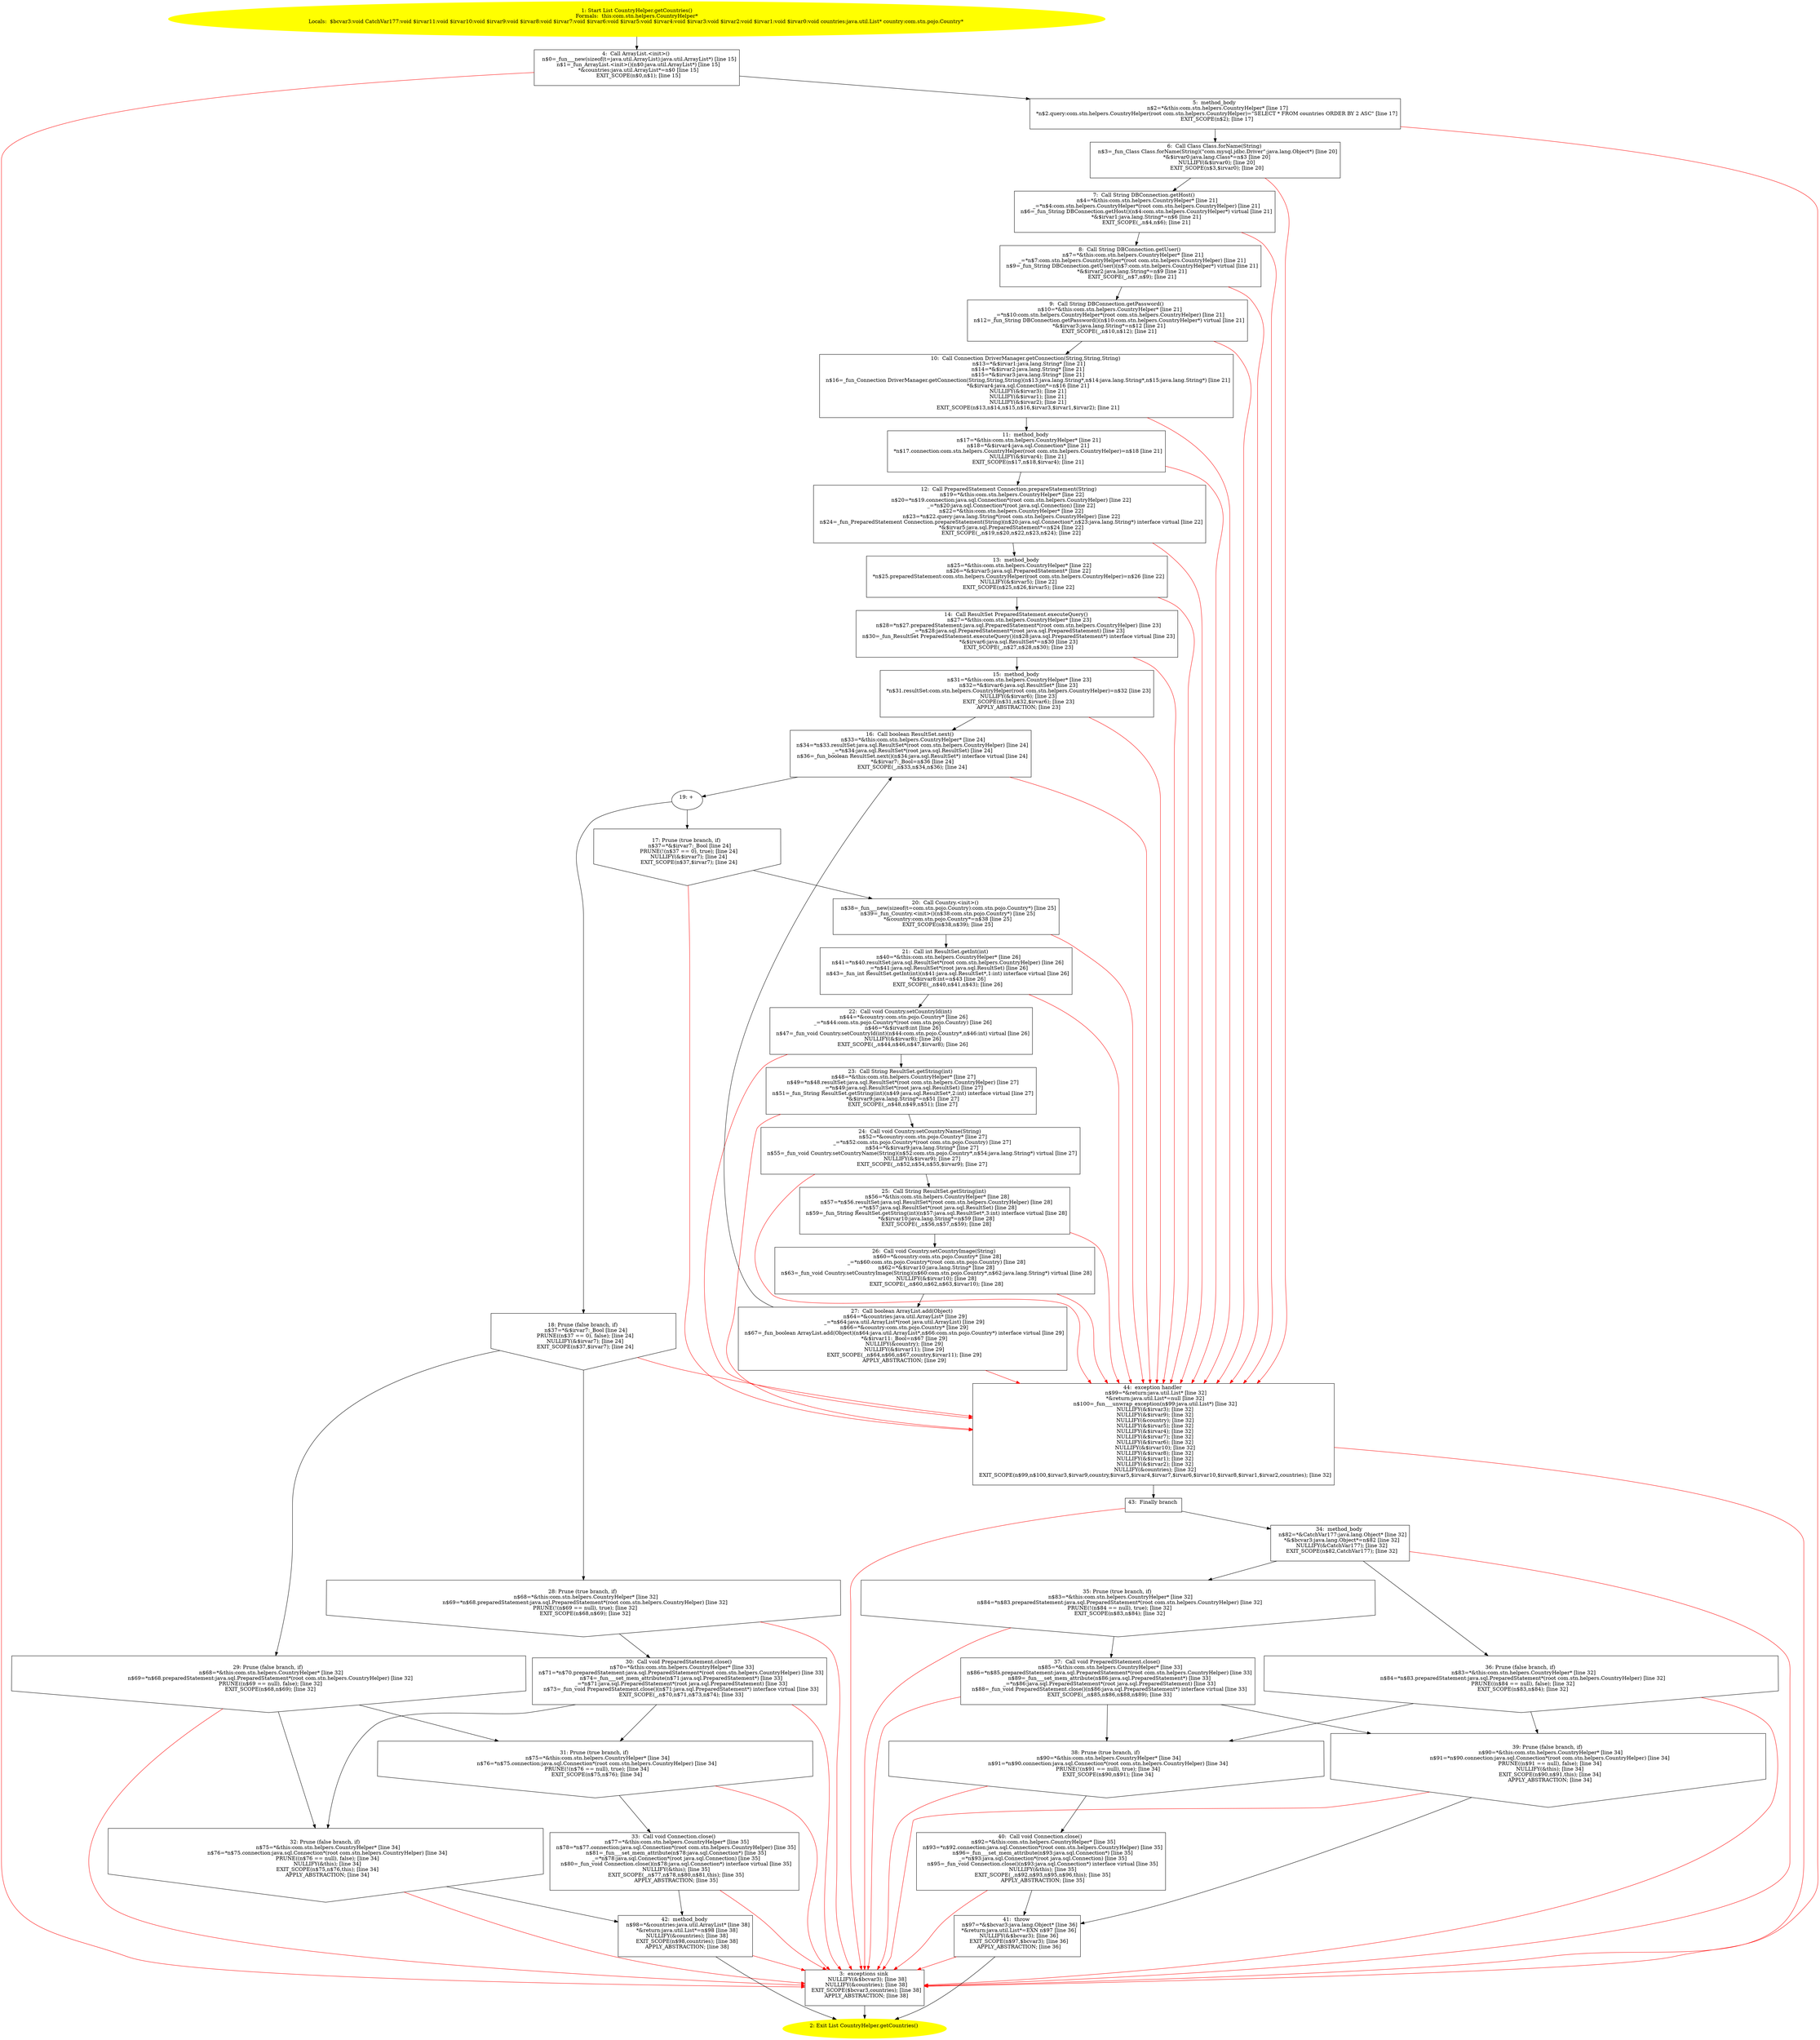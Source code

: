 /* @generated */
digraph cfg {
"com.stn.helpers.CountryHelper.getCountries():java.util.List.3bbdcd2cee8edf0e9ba679e89ae95af4_1" [label="1: Start List CountryHelper.getCountries()\nFormals:  this:com.stn.helpers.CountryHelper*\nLocals:  $bcvar3:void CatchVar177:void $irvar11:void $irvar10:void $irvar9:void $irvar8:void $irvar7:void $irvar6:void $irvar5:void $irvar4:void $irvar3:void $irvar2:void $irvar1:void $irvar0:void countries:java.util.List* country:com.stn.pojo.Country* \n  " color=yellow style=filled]
	

	 "com.stn.helpers.CountryHelper.getCountries():java.util.List.3bbdcd2cee8edf0e9ba679e89ae95af4_1" -> "com.stn.helpers.CountryHelper.getCountries():java.util.List.3bbdcd2cee8edf0e9ba679e89ae95af4_4" ;
"com.stn.helpers.CountryHelper.getCountries():java.util.List.3bbdcd2cee8edf0e9ba679e89ae95af4_2" [label="2: Exit List CountryHelper.getCountries() \n  " color=yellow style=filled]
	

"com.stn.helpers.CountryHelper.getCountries():java.util.List.3bbdcd2cee8edf0e9ba679e89ae95af4_3" [label="3:  exceptions sink \n   NULLIFY(&$bcvar3); [line 38]\n  NULLIFY(&countries); [line 38]\n  EXIT_SCOPE($bcvar3,countries); [line 38]\n  APPLY_ABSTRACTION; [line 38]\n " shape="box"]
	

	 "com.stn.helpers.CountryHelper.getCountries():java.util.List.3bbdcd2cee8edf0e9ba679e89ae95af4_3" -> "com.stn.helpers.CountryHelper.getCountries():java.util.List.3bbdcd2cee8edf0e9ba679e89ae95af4_2" ;
"com.stn.helpers.CountryHelper.getCountries():java.util.List.3bbdcd2cee8edf0e9ba679e89ae95af4_4" [label="4:  Call ArrayList.<init>() \n   n$0=_fun___new(sizeof(t=java.util.ArrayList):java.util.ArrayList*) [line 15]\n  n$1=_fun_ArrayList.<init>()(n$0:java.util.ArrayList*) [line 15]\n  *&countries:java.util.ArrayList*=n$0 [line 15]\n  EXIT_SCOPE(n$0,n$1); [line 15]\n " shape="box"]
	

	 "com.stn.helpers.CountryHelper.getCountries():java.util.List.3bbdcd2cee8edf0e9ba679e89ae95af4_4" -> "com.stn.helpers.CountryHelper.getCountries():java.util.List.3bbdcd2cee8edf0e9ba679e89ae95af4_5" ;
	 "com.stn.helpers.CountryHelper.getCountries():java.util.List.3bbdcd2cee8edf0e9ba679e89ae95af4_4" -> "com.stn.helpers.CountryHelper.getCountries():java.util.List.3bbdcd2cee8edf0e9ba679e89ae95af4_3" [color="red" ];
"com.stn.helpers.CountryHelper.getCountries():java.util.List.3bbdcd2cee8edf0e9ba679e89ae95af4_5" [label="5:  method_body \n   n$2=*&this:com.stn.helpers.CountryHelper* [line 17]\n  *n$2.query:com.stn.helpers.CountryHelper(root com.stn.helpers.CountryHelper)=\"SELECT * FROM countries ORDER BY 2 ASC\" [line 17]\n  EXIT_SCOPE(n$2); [line 17]\n " shape="box"]
	

	 "com.stn.helpers.CountryHelper.getCountries():java.util.List.3bbdcd2cee8edf0e9ba679e89ae95af4_5" -> "com.stn.helpers.CountryHelper.getCountries():java.util.List.3bbdcd2cee8edf0e9ba679e89ae95af4_6" ;
	 "com.stn.helpers.CountryHelper.getCountries():java.util.List.3bbdcd2cee8edf0e9ba679e89ae95af4_5" -> "com.stn.helpers.CountryHelper.getCountries():java.util.List.3bbdcd2cee8edf0e9ba679e89ae95af4_3" [color="red" ];
"com.stn.helpers.CountryHelper.getCountries():java.util.List.3bbdcd2cee8edf0e9ba679e89ae95af4_6" [label="6:  Call Class Class.forName(String) \n   n$3=_fun_Class Class.forName(String)(\"com.mysql.jdbc.Driver\":java.lang.Object*) [line 20]\n  *&$irvar0:java.lang.Class*=n$3 [line 20]\n  NULLIFY(&$irvar0); [line 20]\n  EXIT_SCOPE(n$3,$irvar0); [line 20]\n " shape="box"]
	

	 "com.stn.helpers.CountryHelper.getCountries():java.util.List.3bbdcd2cee8edf0e9ba679e89ae95af4_6" -> "com.stn.helpers.CountryHelper.getCountries():java.util.List.3bbdcd2cee8edf0e9ba679e89ae95af4_7" ;
	 "com.stn.helpers.CountryHelper.getCountries():java.util.List.3bbdcd2cee8edf0e9ba679e89ae95af4_6" -> "com.stn.helpers.CountryHelper.getCountries():java.util.List.3bbdcd2cee8edf0e9ba679e89ae95af4_44" [color="red" ];
"com.stn.helpers.CountryHelper.getCountries():java.util.List.3bbdcd2cee8edf0e9ba679e89ae95af4_7" [label="7:  Call String DBConnection.getHost() \n   n$4=*&this:com.stn.helpers.CountryHelper* [line 21]\n  _=*n$4:com.stn.helpers.CountryHelper*(root com.stn.helpers.CountryHelper) [line 21]\n  n$6=_fun_String DBConnection.getHost()(n$4:com.stn.helpers.CountryHelper*) virtual [line 21]\n  *&$irvar1:java.lang.String*=n$6 [line 21]\n  EXIT_SCOPE(_,n$4,n$6); [line 21]\n " shape="box"]
	

	 "com.stn.helpers.CountryHelper.getCountries():java.util.List.3bbdcd2cee8edf0e9ba679e89ae95af4_7" -> "com.stn.helpers.CountryHelper.getCountries():java.util.List.3bbdcd2cee8edf0e9ba679e89ae95af4_8" ;
	 "com.stn.helpers.CountryHelper.getCountries():java.util.List.3bbdcd2cee8edf0e9ba679e89ae95af4_7" -> "com.stn.helpers.CountryHelper.getCountries():java.util.List.3bbdcd2cee8edf0e9ba679e89ae95af4_44" [color="red" ];
"com.stn.helpers.CountryHelper.getCountries():java.util.List.3bbdcd2cee8edf0e9ba679e89ae95af4_8" [label="8:  Call String DBConnection.getUser() \n   n$7=*&this:com.stn.helpers.CountryHelper* [line 21]\n  _=*n$7:com.stn.helpers.CountryHelper*(root com.stn.helpers.CountryHelper) [line 21]\n  n$9=_fun_String DBConnection.getUser()(n$7:com.stn.helpers.CountryHelper*) virtual [line 21]\n  *&$irvar2:java.lang.String*=n$9 [line 21]\n  EXIT_SCOPE(_,n$7,n$9); [line 21]\n " shape="box"]
	

	 "com.stn.helpers.CountryHelper.getCountries():java.util.List.3bbdcd2cee8edf0e9ba679e89ae95af4_8" -> "com.stn.helpers.CountryHelper.getCountries():java.util.List.3bbdcd2cee8edf0e9ba679e89ae95af4_9" ;
	 "com.stn.helpers.CountryHelper.getCountries():java.util.List.3bbdcd2cee8edf0e9ba679e89ae95af4_8" -> "com.stn.helpers.CountryHelper.getCountries():java.util.List.3bbdcd2cee8edf0e9ba679e89ae95af4_44" [color="red" ];
"com.stn.helpers.CountryHelper.getCountries():java.util.List.3bbdcd2cee8edf0e9ba679e89ae95af4_9" [label="9:  Call String DBConnection.getPassword() \n   n$10=*&this:com.stn.helpers.CountryHelper* [line 21]\n  _=*n$10:com.stn.helpers.CountryHelper*(root com.stn.helpers.CountryHelper) [line 21]\n  n$12=_fun_String DBConnection.getPassword()(n$10:com.stn.helpers.CountryHelper*) virtual [line 21]\n  *&$irvar3:java.lang.String*=n$12 [line 21]\n  EXIT_SCOPE(_,n$10,n$12); [line 21]\n " shape="box"]
	

	 "com.stn.helpers.CountryHelper.getCountries():java.util.List.3bbdcd2cee8edf0e9ba679e89ae95af4_9" -> "com.stn.helpers.CountryHelper.getCountries():java.util.List.3bbdcd2cee8edf0e9ba679e89ae95af4_10" ;
	 "com.stn.helpers.CountryHelper.getCountries():java.util.List.3bbdcd2cee8edf0e9ba679e89ae95af4_9" -> "com.stn.helpers.CountryHelper.getCountries():java.util.List.3bbdcd2cee8edf0e9ba679e89ae95af4_44" [color="red" ];
"com.stn.helpers.CountryHelper.getCountries():java.util.List.3bbdcd2cee8edf0e9ba679e89ae95af4_10" [label="10:  Call Connection DriverManager.getConnection(String,String,String) \n   n$13=*&$irvar1:java.lang.String* [line 21]\n  n$14=*&$irvar2:java.lang.String* [line 21]\n  n$15=*&$irvar3:java.lang.String* [line 21]\n  n$16=_fun_Connection DriverManager.getConnection(String,String,String)(n$13:java.lang.String*,n$14:java.lang.String*,n$15:java.lang.String*) [line 21]\n  *&$irvar4:java.sql.Connection*=n$16 [line 21]\n  NULLIFY(&$irvar3); [line 21]\n  NULLIFY(&$irvar1); [line 21]\n  NULLIFY(&$irvar2); [line 21]\n  EXIT_SCOPE(n$13,n$14,n$15,n$16,$irvar3,$irvar1,$irvar2); [line 21]\n " shape="box"]
	

	 "com.stn.helpers.CountryHelper.getCountries():java.util.List.3bbdcd2cee8edf0e9ba679e89ae95af4_10" -> "com.stn.helpers.CountryHelper.getCountries():java.util.List.3bbdcd2cee8edf0e9ba679e89ae95af4_11" ;
	 "com.stn.helpers.CountryHelper.getCountries():java.util.List.3bbdcd2cee8edf0e9ba679e89ae95af4_10" -> "com.stn.helpers.CountryHelper.getCountries():java.util.List.3bbdcd2cee8edf0e9ba679e89ae95af4_44" [color="red" ];
"com.stn.helpers.CountryHelper.getCountries():java.util.List.3bbdcd2cee8edf0e9ba679e89ae95af4_11" [label="11:  method_body \n   n$17=*&this:com.stn.helpers.CountryHelper* [line 21]\n  n$18=*&$irvar4:java.sql.Connection* [line 21]\n  *n$17.connection:com.stn.helpers.CountryHelper(root com.stn.helpers.CountryHelper)=n$18 [line 21]\n  NULLIFY(&$irvar4); [line 21]\n  EXIT_SCOPE(n$17,n$18,$irvar4); [line 21]\n " shape="box"]
	

	 "com.stn.helpers.CountryHelper.getCountries():java.util.List.3bbdcd2cee8edf0e9ba679e89ae95af4_11" -> "com.stn.helpers.CountryHelper.getCountries():java.util.List.3bbdcd2cee8edf0e9ba679e89ae95af4_12" ;
	 "com.stn.helpers.CountryHelper.getCountries():java.util.List.3bbdcd2cee8edf0e9ba679e89ae95af4_11" -> "com.stn.helpers.CountryHelper.getCountries():java.util.List.3bbdcd2cee8edf0e9ba679e89ae95af4_44" [color="red" ];
"com.stn.helpers.CountryHelper.getCountries():java.util.List.3bbdcd2cee8edf0e9ba679e89ae95af4_12" [label="12:  Call PreparedStatement Connection.prepareStatement(String) \n   n$19=*&this:com.stn.helpers.CountryHelper* [line 22]\n  n$20=*n$19.connection:java.sql.Connection*(root com.stn.helpers.CountryHelper) [line 22]\n  _=*n$20:java.sql.Connection*(root java.sql.Connection) [line 22]\n  n$22=*&this:com.stn.helpers.CountryHelper* [line 22]\n  n$23=*n$22.query:java.lang.String*(root com.stn.helpers.CountryHelper) [line 22]\n  n$24=_fun_PreparedStatement Connection.prepareStatement(String)(n$20:java.sql.Connection*,n$23:java.lang.String*) interface virtual [line 22]\n  *&$irvar5:java.sql.PreparedStatement*=n$24 [line 22]\n  EXIT_SCOPE(_,n$19,n$20,n$22,n$23,n$24); [line 22]\n " shape="box"]
	

	 "com.stn.helpers.CountryHelper.getCountries():java.util.List.3bbdcd2cee8edf0e9ba679e89ae95af4_12" -> "com.stn.helpers.CountryHelper.getCountries():java.util.List.3bbdcd2cee8edf0e9ba679e89ae95af4_13" ;
	 "com.stn.helpers.CountryHelper.getCountries():java.util.List.3bbdcd2cee8edf0e9ba679e89ae95af4_12" -> "com.stn.helpers.CountryHelper.getCountries():java.util.List.3bbdcd2cee8edf0e9ba679e89ae95af4_44" [color="red" ];
"com.stn.helpers.CountryHelper.getCountries():java.util.List.3bbdcd2cee8edf0e9ba679e89ae95af4_13" [label="13:  method_body \n   n$25=*&this:com.stn.helpers.CountryHelper* [line 22]\n  n$26=*&$irvar5:java.sql.PreparedStatement* [line 22]\n  *n$25.preparedStatement:com.stn.helpers.CountryHelper(root com.stn.helpers.CountryHelper)=n$26 [line 22]\n  NULLIFY(&$irvar5); [line 22]\n  EXIT_SCOPE(n$25,n$26,$irvar5); [line 22]\n " shape="box"]
	

	 "com.stn.helpers.CountryHelper.getCountries():java.util.List.3bbdcd2cee8edf0e9ba679e89ae95af4_13" -> "com.stn.helpers.CountryHelper.getCountries():java.util.List.3bbdcd2cee8edf0e9ba679e89ae95af4_14" ;
	 "com.stn.helpers.CountryHelper.getCountries():java.util.List.3bbdcd2cee8edf0e9ba679e89ae95af4_13" -> "com.stn.helpers.CountryHelper.getCountries():java.util.List.3bbdcd2cee8edf0e9ba679e89ae95af4_44" [color="red" ];
"com.stn.helpers.CountryHelper.getCountries():java.util.List.3bbdcd2cee8edf0e9ba679e89ae95af4_14" [label="14:  Call ResultSet PreparedStatement.executeQuery() \n   n$27=*&this:com.stn.helpers.CountryHelper* [line 23]\n  n$28=*n$27.preparedStatement:java.sql.PreparedStatement*(root com.stn.helpers.CountryHelper) [line 23]\n  _=*n$28:java.sql.PreparedStatement*(root java.sql.PreparedStatement) [line 23]\n  n$30=_fun_ResultSet PreparedStatement.executeQuery()(n$28:java.sql.PreparedStatement*) interface virtual [line 23]\n  *&$irvar6:java.sql.ResultSet*=n$30 [line 23]\n  EXIT_SCOPE(_,n$27,n$28,n$30); [line 23]\n " shape="box"]
	

	 "com.stn.helpers.CountryHelper.getCountries():java.util.List.3bbdcd2cee8edf0e9ba679e89ae95af4_14" -> "com.stn.helpers.CountryHelper.getCountries():java.util.List.3bbdcd2cee8edf0e9ba679e89ae95af4_15" ;
	 "com.stn.helpers.CountryHelper.getCountries():java.util.List.3bbdcd2cee8edf0e9ba679e89ae95af4_14" -> "com.stn.helpers.CountryHelper.getCountries():java.util.List.3bbdcd2cee8edf0e9ba679e89ae95af4_44" [color="red" ];
"com.stn.helpers.CountryHelper.getCountries():java.util.List.3bbdcd2cee8edf0e9ba679e89ae95af4_15" [label="15:  method_body \n   n$31=*&this:com.stn.helpers.CountryHelper* [line 23]\n  n$32=*&$irvar6:java.sql.ResultSet* [line 23]\n  *n$31.resultSet:com.stn.helpers.CountryHelper(root com.stn.helpers.CountryHelper)=n$32 [line 23]\n  NULLIFY(&$irvar6); [line 23]\n  EXIT_SCOPE(n$31,n$32,$irvar6); [line 23]\n  APPLY_ABSTRACTION; [line 23]\n " shape="box"]
	

	 "com.stn.helpers.CountryHelper.getCountries():java.util.List.3bbdcd2cee8edf0e9ba679e89ae95af4_15" -> "com.stn.helpers.CountryHelper.getCountries():java.util.List.3bbdcd2cee8edf0e9ba679e89ae95af4_16" ;
	 "com.stn.helpers.CountryHelper.getCountries():java.util.List.3bbdcd2cee8edf0e9ba679e89ae95af4_15" -> "com.stn.helpers.CountryHelper.getCountries():java.util.List.3bbdcd2cee8edf0e9ba679e89ae95af4_44" [color="red" ];
"com.stn.helpers.CountryHelper.getCountries():java.util.List.3bbdcd2cee8edf0e9ba679e89ae95af4_16" [label="16:  Call boolean ResultSet.next() \n   n$33=*&this:com.stn.helpers.CountryHelper* [line 24]\n  n$34=*n$33.resultSet:java.sql.ResultSet*(root com.stn.helpers.CountryHelper) [line 24]\n  _=*n$34:java.sql.ResultSet*(root java.sql.ResultSet) [line 24]\n  n$36=_fun_boolean ResultSet.next()(n$34:java.sql.ResultSet*) interface virtual [line 24]\n  *&$irvar7:_Bool=n$36 [line 24]\n  EXIT_SCOPE(_,n$33,n$34,n$36); [line 24]\n " shape="box"]
	

	 "com.stn.helpers.CountryHelper.getCountries():java.util.List.3bbdcd2cee8edf0e9ba679e89ae95af4_16" -> "com.stn.helpers.CountryHelper.getCountries():java.util.List.3bbdcd2cee8edf0e9ba679e89ae95af4_19" ;
	 "com.stn.helpers.CountryHelper.getCountries():java.util.List.3bbdcd2cee8edf0e9ba679e89ae95af4_16" -> "com.stn.helpers.CountryHelper.getCountries():java.util.List.3bbdcd2cee8edf0e9ba679e89ae95af4_44" [color="red" ];
"com.stn.helpers.CountryHelper.getCountries():java.util.List.3bbdcd2cee8edf0e9ba679e89ae95af4_17" [label="17: Prune (true branch, if) \n   n$37=*&$irvar7:_Bool [line 24]\n  PRUNE(!(n$37 == 0), true); [line 24]\n  NULLIFY(&$irvar7); [line 24]\n  EXIT_SCOPE(n$37,$irvar7); [line 24]\n " shape="invhouse"]
	

	 "com.stn.helpers.CountryHelper.getCountries():java.util.List.3bbdcd2cee8edf0e9ba679e89ae95af4_17" -> "com.stn.helpers.CountryHelper.getCountries():java.util.List.3bbdcd2cee8edf0e9ba679e89ae95af4_20" ;
	 "com.stn.helpers.CountryHelper.getCountries():java.util.List.3bbdcd2cee8edf0e9ba679e89ae95af4_17" -> "com.stn.helpers.CountryHelper.getCountries():java.util.List.3bbdcd2cee8edf0e9ba679e89ae95af4_44" [color="red" ];
"com.stn.helpers.CountryHelper.getCountries():java.util.List.3bbdcd2cee8edf0e9ba679e89ae95af4_18" [label="18: Prune (false branch, if) \n   n$37=*&$irvar7:_Bool [line 24]\n  PRUNE((n$37 == 0), false); [line 24]\n  NULLIFY(&$irvar7); [line 24]\n  EXIT_SCOPE(n$37,$irvar7); [line 24]\n " shape="invhouse"]
	

	 "com.stn.helpers.CountryHelper.getCountries():java.util.List.3bbdcd2cee8edf0e9ba679e89ae95af4_18" -> "com.stn.helpers.CountryHelper.getCountries():java.util.List.3bbdcd2cee8edf0e9ba679e89ae95af4_28" ;
	 "com.stn.helpers.CountryHelper.getCountries():java.util.List.3bbdcd2cee8edf0e9ba679e89ae95af4_18" -> "com.stn.helpers.CountryHelper.getCountries():java.util.List.3bbdcd2cee8edf0e9ba679e89ae95af4_29" ;
	 "com.stn.helpers.CountryHelper.getCountries():java.util.List.3bbdcd2cee8edf0e9ba679e89ae95af4_18" -> "com.stn.helpers.CountryHelper.getCountries():java.util.List.3bbdcd2cee8edf0e9ba679e89ae95af4_44" [color="red" ];
"com.stn.helpers.CountryHelper.getCountries():java.util.List.3bbdcd2cee8edf0e9ba679e89ae95af4_19" [label="19: + \n  " ]
	

	 "com.stn.helpers.CountryHelper.getCountries():java.util.List.3bbdcd2cee8edf0e9ba679e89ae95af4_19" -> "com.stn.helpers.CountryHelper.getCountries():java.util.List.3bbdcd2cee8edf0e9ba679e89ae95af4_17" ;
	 "com.stn.helpers.CountryHelper.getCountries():java.util.List.3bbdcd2cee8edf0e9ba679e89ae95af4_19" -> "com.stn.helpers.CountryHelper.getCountries():java.util.List.3bbdcd2cee8edf0e9ba679e89ae95af4_18" ;
"com.stn.helpers.CountryHelper.getCountries():java.util.List.3bbdcd2cee8edf0e9ba679e89ae95af4_20" [label="20:  Call Country.<init>() \n   n$38=_fun___new(sizeof(t=com.stn.pojo.Country):com.stn.pojo.Country*) [line 25]\n  n$39=_fun_Country.<init>()(n$38:com.stn.pojo.Country*) [line 25]\n  *&country:com.stn.pojo.Country*=n$38 [line 25]\n  EXIT_SCOPE(n$38,n$39); [line 25]\n " shape="box"]
	

	 "com.stn.helpers.CountryHelper.getCountries():java.util.List.3bbdcd2cee8edf0e9ba679e89ae95af4_20" -> "com.stn.helpers.CountryHelper.getCountries():java.util.List.3bbdcd2cee8edf0e9ba679e89ae95af4_21" ;
	 "com.stn.helpers.CountryHelper.getCountries():java.util.List.3bbdcd2cee8edf0e9ba679e89ae95af4_20" -> "com.stn.helpers.CountryHelper.getCountries():java.util.List.3bbdcd2cee8edf0e9ba679e89ae95af4_44" [color="red" ];
"com.stn.helpers.CountryHelper.getCountries():java.util.List.3bbdcd2cee8edf0e9ba679e89ae95af4_21" [label="21:  Call int ResultSet.getInt(int) \n   n$40=*&this:com.stn.helpers.CountryHelper* [line 26]\n  n$41=*n$40.resultSet:java.sql.ResultSet*(root com.stn.helpers.CountryHelper) [line 26]\n  _=*n$41:java.sql.ResultSet*(root java.sql.ResultSet) [line 26]\n  n$43=_fun_int ResultSet.getInt(int)(n$41:java.sql.ResultSet*,1:int) interface virtual [line 26]\n  *&$irvar8:int=n$43 [line 26]\n  EXIT_SCOPE(_,n$40,n$41,n$43); [line 26]\n " shape="box"]
	

	 "com.stn.helpers.CountryHelper.getCountries():java.util.List.3bbdcd2cee8edf0e9ba679e89ae95af4_21" -> "com.stn.helpers.CountryHelper.getCountries():java.util.List.3bbdcd2cee8edf0e9ba679e89ae95af4_22" ;
	 "com.stn.helpers.CountryHelper.getCountries():java.util.List.3bbdcd2cee8edf0e9ba679e89ae95af4_21" -> "com.stn.helpers.CountryHelper.getCountries():java.util.List.3bbdcd2cee8edf0e9ba679e89ae95af4_44" [color="red" ];
"com.stn.helpers.CountryHelper.getCountries():java.util.List.3bbdcd2cee8edf0e9ba679e89ae95af4_22" [label="22:  Call void Country.setCountryId(int) \n   n$44=*&country:com.stn.pojo.Country* [line 26]\n  _=*n$44:com.stn.pojo.Country*(root com.stn.pojo.Country) [line 26]\n  n$46=*&$irvar8:int [line 26]\n  n$47=_fun_void Country.setCountryId(int)(n$44:com.stn.pojo.Country*,n$46:int) virtual [line 26]\n  NULLIFY(&$irvar8); [line 26]\n  EXIT_SCOPE(_,n$44,n$46,n$47,$irvar8); [line 26]\n " shape="box"]
	

	 "com.stn.helpers.CountryHelper.getCountries():java.util.List.3bbdcd2cee8edf0e9ba679e89ae95af4_22" -> "com.stn.helpers.CountryHelper.getCountries():java.util.List.3bbdcd2cee8edf0e9ba679e89ae95af4_23" ;
	 "com.stn.helpers.CountryHelper.getCountries():java.util.List.3bbdcd2cee8edf0e9ba679e89ae95af4_22" -> "com.stn.helpers.CountryHelper.getCountries():java.util.List.3bbdcd2cee8edf0e9ba679e89ae95af4_44" [color="red" ];
"com.stn.helpers.CountryHelper.getCountries():java.util.List.3bbdcd2cee8edf0e9ba679e89ae95af4_23" [label="23:  Call String ResultSet.getString(int) \n   n$48=*&this:com.stn.helpers.CountryHelper* [line 27]\n  n$49=*n$48.resultSet:java.sql.ResultSet*(root com.stn.helpers.CountryHelper) [line 27]\n  _=*n$49:java.sql.ResultSet*(root java.sql.ResultSet) [line 27]\n  n$51=_fun_String ResultSet.getString(int)(n$49:java.sql.ResultSet*,2:int) interface virtual [line 27]\n  *&$irvar9:java.lang.String*=n$51 [line 27]\n  EXIT_SCOPE(_,n$48,n$49,n$51); [line 27]\n " shape="box"]
	

	 "com.stn.helpers.CountryHelper.getCountries():java.util.List.3bbdcd2cee8edf0e9ba679e89ae95af4_23" -> "com.stn.helpers.CountryHelper.getCountries():java.util.List.3bbdcd2cee8edf0e9ba679e89ae95af4_24" ;
	 "com.stn.helpers.CountryHelper.getCountries():java.util.List.3bbdcd2cee8edf0e9ba679e89ae95af4_23" -> "com.stn.helpers.CountryHelper.getCountries():java.util.List.3bbdcd2cee8edf0e9ba679e89ae95af4_44" [color="red" ];
"com.stn.helpers.CountryHelper.getCountries():java.util.List.3bbdcd2cee8edf0e9ba679e89ae95af4_24" [label="24:  Call void Country.setCountryName(String) \n   n$52=*&country:com.stn.pojo.Country* [line 27]\n  _=*n$52:com.stn.pojo.Country*(root com.stn.pojo.Country) [line 27]\n  n$54=*&$irvar9:java.lang.String* [line 27]\n  n$55=_fun_void Country.setCountryName(String)(n$52:com.stn.pojo.Country*,n$54:java.lang.String*) virtual [line 27]\n  NULLIFY(&$irvar9); [line 27]\n  EXIT_SCOPE(_,n$52,n$54,n$55,$irvar9); [line 27]\n " shape="box"]
	

	 "com.stn.helpers.CountryHelper.getCountries():java.util.List.3bbdcd2cee8edf0e9ba679e89ae95af4_24" -> "com.stn.helpers.CountryHelper.getCountries():java.util.List.3bbdcd2cee8edf0e9ba679e89ae95af4_25" ;
	 "com.stn.helpers.CountryHelper.getCountries():java.util.List.3bbdcd2cee8edf0e9ba679e89ae95af4_24" -> "com.stn.helpers.CountryHelper.getCountries():java.util.List.3bbdcd2cee8edf0e9ba679e89ae95af4_44" [color="red" ];
"com.stn.helpers.CountryHelper.getCountries():java.util.List.3bbdcd2cee8edf0e9ba679e89ae95af4_25" [label="25:  Call String ResultSet.getString(int) \n   n$56=*&this:com.stn.helpers.CountryHelper* [line 28]\n  n$57=*n$56.resultSet:java.sql.ResultSet*(root com.stn.helpers.CountryHelper) [line 28]\n  _=*n$57:java.sql.ResultSet*(root java.sql.ResultSet) [line 28]\n  n$59=_fun_String ResultSet.getString(int)(n$57:java.sql.ResultSet*,3:int) interface virtual [line 28]\n  *&$irvar10:java.lang.String*=n$59 [line 28]\n  EXIT_SCOPE(_,n$56,n$57,n$59); [line 28]\n " shape="box"]
	

	 "com.stn.helpers.CountryHelper.getCountries():java.util.List.3bbdcd2cee8edf0e9ba679e89ae95af4_25" -> "com.stn.helpers.CountryHelper.getCountries():java.util.List.3bbdcd2cee8edf0e9ba679e89ae95af4_26" ;
	 "com.stn.helpers.CountryHelper.getCountries():java.util.List.3bbdcd2cee8edf0e9ba679e89ae95af4_25" -> "com.stn.helpers.CountryHelper.getCountries():java.util.List.3bbdcd2cee8edf0e9ba679e89ae95af4_44" [color="red" ];
"com.stn.helpers.CountryHelper.getCountries():java.util.List.3bbdcd2cee8edf0e9ba679e89ae95af4_26" [label="26:  Call void Country.setCountryImage(String) \n   n$60=*&country:com.stn.pojo.Country* [line 28]\n  _=*n$60:com.stn.pojo.Country*(root com.stn.pojo.Country) [line 28]\n  n$62=*&$irvar10:java.lang.String* [line 28]\n  n$63=_fun_void Country.setCountryImage(String)(n$60:com.stn.pojo.Country*,n$62:java.lang.String*) virtual [line 28]\n  NULLIFY(&$irvar10); [line 28]\n  EXIT_SCOPE(_,n$60,n$62,n$63,$irvar10); [line 28]\n " shape="box"]
	

	 "com.stn.helpers.CountryHelper.getCountries():java.util.List.3bbdcd2cee8edf0e9ba679e89ae95af4_26" -> "com.stn.helpers.CountryHelper.getCountries():java.util.List.3bbdcd2cee8edf0e9ba679e89ae95af4_27" ;
	 "com.stn.helpers.CountryHelper.getCountries():java.util.List.3bbdcd2cee8edf0e9ba679e89ae95af4_26" -> "com.stn.helpers.CountryHelper.getCountries():java.util.List.3bbdcd2cee8edf0e9ba679e89ae95af4_44" [color="red" ];
"com.stn.helpers.CountryHelper.getCountries():java.util.List.3bbdcd2cee8edf0e9ba679e89ae95af4_27" [label="27:  Call boolean ArrayList.add(Object) \n   n$64=*&countries:java.util.ArrayList* [line 29]\n  _=*n$64:java.util.ArrayList*(root java.util.ArrayList) [line 29]\n  n$66=*&country:com.stn.pojo.Country* [line 29]\n  n$67=_fun_boolean ArrayList.add(Object)(n$64:java.util.ArrayList*,n$66:com.stn.pojo.Country*) interface virtual [line 29]\n  *&$irvar11:_Bool=n$67 [line 29]\n  NULLIFY(&country); [line 29]\n  NULLIFY(&$irvar11); [line 29]\n  EXIT_SCOPE(_,n$64,n$66,n$67,country,$irvar11); [line 29]\n  APPLY_ABSTRACTION; [line 29]\n " shape="box"]
	

	 "com.stn.helpers.CountryHelper.getCountries():java.util.List.3bbdcd2cee8edf0e9ba679e89ae95af4_27" -> "com.stn.helpers.CountryHelper.getCountries():java.util.List.3bbdcd2cee8edf0e9ba679e89ae95af4_16" ;
	 "com.stn.helpers.CountryHelper.getCountries():java.util.List.3bbdcd2cee8edf0e9ba679e89ae95af4_27" -> "com.stn.helpers.CountryHelper.getCountries():java.util.List.3bbdcd2cee8edf0e9ba679e89ae95af4_44" [color="red" ];
"com.stn.helpers.CountryHelper.getCountries():java.util.List.3bbdcd2cee8edf0e9ba679e89ae95af4_28" [label="28: Prune (true branch, if) \n   n$68=*&this:com.stn.helpers.CountryHelper* [line 32]\n  n$69=*n$68.preparedStatement:java.sql.PreparedStatement*(root com.stn.helpers.CountryHelper) [line 32]\n  PRUNE(!(n$69 == null), true); [line 32]\n  EXIT_SCOPE(n$68,n$69); [line 32]\n " shape="invhouse"]
	

	 "com.stn.helpers.CountryHelper.getCountries():java.util.List.3bbdcd2cee8edf0e9ba679e89ae95af4_28" -> "com.stn.helpers.CountryHelper.getCountries():java.util.List.3bbdcd2cee8edf0e9ba679e89ae95af4_30" ;
	 "com.stn.helpers.CountryHelper.getCountries():java.util.List.3bbdcd2cee8edf0e9ba679e89ae95af4_28" -> "com.stn.helpers.CountryHelper.getCountries():java.util.List.3bbdcd2cee8edf0e9ba679e89ae95af4_3" [color="red" ];
"com.stn.helpers.CountryHelper.getCountries():java.util.List.3bbdcd2cee8edf0e9ba679e89ae95af4_29" [label="29: Prune (false branch, if) \n   n$68=*&this:com.stn.helpers.CountryHelper* [line 32]\n  n$69=*n$68.preparedStatement:java.sql.PreparedStatement*(root com.stn.helpers.CountryHelper) [line 32]\n  PRUNE((n$69 == null), false); [line 32]\n  EXIT_SCOPE(n$68,n$69); [line 32]\n " shape="invhouse"]
	

	 "com.stn.helpers.CountryHelper.getCountries():java.util.List.3bbdcd2cee8edf0e9ba679e89ae95af4_29" -> "com.stn.helpers.CountryHelper.getCountries():java.util.List.3bbdcd2cee8edf0e9ba679e89ae95af4_31" ;
	 "com.stn.helpers.CountryHelper.getCountries():java.util.List.3bbdcd2cee8edf0e9ba679e89ae95af4_29" -> "com.stn.helpers.CountryHelper.getCountries():java.util.List.3bbdcd2cee8edf0e9ba679e89ae95af4_32" ;
	 "com.stn.helpers.CountryHelper.getCountries():java.util.List.3bbdcd2cee8edf0e9ba679e89ae95af4_29" -> "com.stn.helpers.CountryHelper.getCountries():java.util.List.3bbdcd2cee8edf0e9ba679e89ae95af4_3" [color="red" ];
"com.stn.helpers.CountryHelper.getCountries():java.util.List.3bbdcd2cee8edf0e9ba679e89ae95af4_30" [label="30:  Call void PreparedStatement.close() \n   n$70=*&this:com.stn.helpers.CountryHelper* [line 33]\n  n$71=*n$70.preparedStatement:java.sql.PreparedStatement*(root com.stn.helpers.CountryHelper) [line 33]\n  n$74=_fun___set_mem_attribute(n$71:java.sql.PreparedStatement*) [line 33]\n  _=*n$71:java.sql.PreparedStatement*(root java.sql.PreparedStatement) [line 33]\n  n$73=_fun_void PreparedStatement.close()(n$71:java.sql.PreparedStatement*) interface virtual [line 33]\n  EXIT_SCOPE(_,n$70,n$71,n$73,n$74); [line 33]\n " shape="box"]
	

	 "com.stn.helpers.CountryHelper.getCountries():java.util.List.3bbdcd2cee8edf0e9ba679e89ae95af4_30" -> "com.stn.helpers.CountryHelper.getCountries():java.util.List.3bbdcd2cee8edf0e9ba679e89ae95af4_31" ;
	 "com.stn.helpers.CountryHelper.getCountries():java.util.List.3bbdcd2cee8edf0e9ba679e89ae95af4_30" -> "com.stn.helpers.CountryHelper.getCountries():java.util.List.3bbdcd2cee8edf0e9ba679e89ae95af4_32" ;
	 "com.stn.helpers.CountryHelper.getCountries():java.util.List.3bbdcd2cee8edf0e9ba679e89ae95af4_30" -> "com.stn.helpers.CountryHelper.getCountries():java.util.List.3bbdcd2cee8edf0e9ba679e89ae95af4_3" [color="red" ];
"com.stn.helpers.CountryHelper.getCountries():java.util.List.3bbdcd2cee8edf0e9ba679e89ae95af4_31" [label="31: Prune (true branch, if) \n   n$75=*&this:com.stn.helpers.CountryHelper* [line 34]\n  n$76=*n$75.connection:java.sql.Connection*(root com.stn.helpers.CountryHelper) [line 34]\n  PRUNE(!(n$76 == null), true); [line 34]\n  EXIT_SCOPE(n$75,n$76); [line 34]\n " shape="invhouse"]
	

	 "com.stn.helpers.CountryHelper.getCountries():java.util.List.3bbdcd2cee8edf0e9ba679e89ae95af4_31" -> "com.stn.helpers.CountryHelper.getCountries():java.util.List.3bbdcd2cee8edf0e9ba679e89ae95af4_33" ;
	 "com.stn.helpers.CountryHelper.getCountries():java.util.List.3bbdcd2cee8edf0e9ba679e89ae95af4_31" -> "com.stn.helpers.CountryHelper.getCountries():java.util.List.3bbdcd2cee8edf0e9ba679e89ae95af4_3" [color="red" ];
"com.stn.helpers.CountryHelper.getCountries():java.util.List.3bbdcd2cee8edf0e9ba679e89ae95af4_32" [label="32: Prune (false branch, if) \n   n$75=*&this:com.stn.helpers.CountryHelper* [line 34]\n  n$76=*n$75.connection:java.sql.Connection*(root com.stn.helpers.CountryHelper) [line 34]\n  PRUNE((n$76 == null), false); [line 34]\n  NULLIFY(&this); [line 34]\n  EXIT_SCOPE(n$75,n$76,this); [line 34]\n  APPLY_ABSTRACTION; [line 34]\n " shape="invhouse"]
	

	 "com.stn.helpers.CountryHelper.getCountries():java.util.List.3bbdcd2cee8edf0e9ba679e89ae95af4_32" -> "com.stn.helpers.CountryHelper.getCountries():java.util.List.3bbdcd2cee8edf0e9ba679e89ae95af4_42" ;
	 "com.stn.helpers.CountryHelper.getCountries():java.util.List.3bbdcd2cee8edf0e9ba679e89ae95af4_32" -> "com.stn.helpers.CountryHelper.getCountries():java.util.List.3bbdcd2cee8edf0e9ba679e89ae95af4_3" [color="red" ];
"com.stn.helpers.CountryHelper.getCountries():java.util.List.3bbdcd2cee8edf0e9ba679e89ae95af4_33" [label="33:  Call void Connection.close() \n   n$77=*&this:com.stn.helpers.CountryHelper* [line 35]\n  n$78=*n$77.connection:java.sql.Connection*(root com.stn.helpers.CountryHelper) [line 35]\n  n$81=_fun___set_mem_attribute(n$78:java.sql.Connection*) [line 35]\n  _=*n$78:java.sql.Connection*(root java.sql.Connection) [line 35]\n  n$80=_fun_void Connection.close()(n$78:java.sql.Connection*) interface virtual [line 35]\n  NULLIFY(&this); [line 35]\n  EXIT_SCOPE(_,n$77,n$78,n$80,n$81,this); [line 35]\n  APPLY_ABSTRACTION; [line 35]\n " shape="box"]
	

	 "com.stn.helpers.CountryHelper.getCountries():java.util.List.3bbdcd2cee8edf0e9ba679e89ae95af4_33" -> "com.stn.helpers.CountryHelper.getCountries():java.util.List.3bbdcd2cee8edf0e9ba679e89ae95af4_42" ;
	 "com.stn.helpers.CountryHelper.getCountries():java.util.List.3bbdcd2cee8edf0e9ba679e89ae95af4_33" -> "com.stn.helpers.CountryHelper.getCountries():java.util.List.3bbdcd2cee8edf0e9ba679e89ae95af4_3" [color="red" ];
"com.stn.helpers.CountryHelper.getCountries():java.util.List.3bbdcd2cee8edf0e9ba679e89ae95af4_34" [label="34:  method_body \n   n$82=*&CatchVar177:java.lang.Object* [line 32]\n  *&$bcvar3:java.lang.Object*=n$82 [line 32]\n  NULLIFY(&CatchVar177); [line 32]\n  EXIT_SCOPE(n$82,CatchVar177); [line 32]\n " shape="box"]
	

	 "com.stn.helpers.CountryHelper.getCountries():java.util.List.3bbdcd2cee8edf0e9ba679e89ae95af4_34" -> "com.stn.helpers.CountryHelper.getCountries():java.util.List.3bbdcd2cee8edf0e9ba679e89ae95af4_35" ;
	 "com.stn.helpers.CountryHelper.getCountries():java.util.List.3bbdcd2cee8edf0e9ba679e89ae95af4_34" -> "com.stn.helpers.CountryHelper.getCountries():java.util.List.3bbdcd2cee8edf0e9ba679e89ae95af4_36" ;
	 "com.stn.helpers.CountryHelper.getCountries():java.util.List.3bbdcd2cee8edf0e9ba679e89ae95af4_34" -> "com.stn.helpers.CountryHelper.getCountries():java.util.List.3bbdcd2cee8edf0e9ba679e89ae95af4_3" [color="red" ];
"com.stn.helpers.CountryHelper.getCountries():java.util.List.3bbdcd2cee8edf0e9ba679e89ae95af4_35" [label="35: Prune (true branch, if) \n   n$83=*&this:com.stn.helpers.CountryHelper* [line 32]\n  n$84=*n$83.preparedStatement:java.sql.PreparedStatement*(root com.stn.helpers.CountryHelper) [line 32]\n  PRUNE(!(n$84 == null), true); [line 32]\n  EXIT_SCOPE(n$83,n$84); [line 32]\n " shape="invhouse"]
	

	 "com.stn.helpers.CountryHelper.getCountries():java.util.List.3bbdcd2cee8edf0e9ba679e89ae95af4_35" -> "com.stn.helpers.CountryHelper.getCountries():java.util.List.3bbdcd2cee8edf0e9ba679e89ae95af4_37" ;
	 "com.stn.helpers.CountryHelper.getCountries():java.util.List.3bbdcd2cee8edf0e9ba679e89ae95af4_35" -> "com.stn.helpers.CountryHelper.getCountries():java.util.List.3bbdcd2cee8edf0e9ba679e89ae95af4_3" [color="red" ];
"com.stn.helpers.CountryHelper.getCountries():java.util.List.3bbdcd2cee8edf0e9ba679e89ae95af4_36" [label="36: Prune (false branch, if) \n   n$83=*&this:com.stn.helpers.CountryHelper* [line 32]\n  n$84=*n$83.preparedStatement:java.sql.PreparedStatement*(root com.stn.helpers.CountryHelper) [line 32]\n  PRUNE((n$84 == null), false); [line 32]\n  EXIT_SCOPE(n$83,n$84); [line 32]\n " shape="invhouse"]
	

	 "com.stn.helpers.CountryHelper.getCountries():java.util.List.3bbdcd2cee8edf0e9ba679e89ae95af4_36" -> "com.stn.helpers.CountryHelper.getCountries():java.util.List.3bbdcd2cee8edf0e9ba679e89ae95af4_38" ;
	 "com.stn.helpers.CountryHelper.getCountries():java.util.List.3bbdcd2cee8edf0e9ba679e89ae95af4_36" -> "com.stn.helpers.CountryHelper.getCountries():java.util.List.3bbdcd2cee8edf0e9ba679e89ae95af4_39" ;
	 "com.stn.helpers.CountryHelper.getCountries():java.util.List.3bbdcd2cee8edf0e9ba679e89ae95af4_36" -> "com.stn.helpers.CountryHelper.getCountries():java.util.List.3bbdcd2cee8edf0e9ba679e89ae95af4_3" [color="red" ];
"com.stn.helpers.CountryHelper.getCountries():java.util.List.3bbdcd2cee8edf0e9ba679e89ae95af4_37" [label="37:  Call void PreparedStatement.close() \n   n$85=*&this:com.stn.helpers.CountryHelper* [line 33]\n  n$86=*n$85.preparedStatement:java.sql.PreparedStatement*(root com.stn.helpers.CountryHelper) [line 33]\n  n$89=_fun___set_mem_attribute(n$86:java.sql.PreparedStatement*) [line 33]\n  _=*n$86:java.sql.PreparedStatement*(root java.sql.PreparedStatement) [line 33]\n  n$88=_fun_void PreparedStatement.close()(n$86:java.sql.PreparedStatement*) interface virtual [line 33]\n  EXIT_SCOPE(_,n$85,n$86,n$88,n$89); [line 33]\n " shape="box"]
	

	 "com.stn.helpers.CountryHelper.getCountries():java.util.List.3bbdcd2cee8edf0e9ba679e89ae95af4_37" -> "com.stn.helpers.CountryHelper.getCountries():java.util.List.3bbdcd2cee8edf0e9ba679e89ae95af4_38" ;
	 "com.stn.helpers.CountryHelper.getCountries():java.util.List.3bbdcd2cee8edf0e9ba679e89ae95af4_37" -> "com.stn.helpers.CountryHelper.getCountries():java.util.List.3bbdcd2cee8edf0e9ba679e89ae95af4_39" ;
	 "com.stn.helpers.CountryHelper.getCountries():java.util.List.3bbdcd2cee8edf0e9ba679e89ae95af4_37" -> "com.stn.helpers.CountryHelper.getCountries():java.util.List.3bbdcd2cee8edf0e9ba679e89ae95af4_3" [color="red" ];
"com.stn.helpers.CountryHelper.getCountries():java.util.List.3bbdcd2cee8edf0e9ba679e89ae95af4_38" [label="38: Prune (true branch, if) \n   n$90=*&this:com.stn.helpers.CountryHelper* [line 34]\n  n$91=*n$90.connection:java.sql.Connection*(root com.stn.helpers.CountryHelper) [line 34]\n  PRUNE(!(n$91 == null), true); [line 34]\n  EXIT_SCOPE(n$90,n$91); [line 34]\n " shape="invhouse"]
	

	 "com.stn.helpers.CountryHelper.getCountries():java.util.List.3bbdcd2cee8edf0e9ba679e89ae95af4_38" -> "com.stn.helpers.CountryHelper.getCountries():java.util.List.3bbdcd2cee8edf0e9ba679e89ae95af4_40" ;
	 "com.stn.helpers.CountryHelper.getCountries():java.util.List.3bbdcd2cee8edf0e9ba679e89ae95af4_38" -> "com.stn.helpers.CountryHelper.getCountries():java.util.List.3bbdcd2cee8edf0e9ba679e89ae95af4_3" [color="red" ];
"com.stn.helpers.CountryHelper.getCountries():java.util.List.3bbdcd2cee8edf0e9ba679e89ae95af4_39" [label="39: Prune (false branch, if) \n   n$90=*&this:com.stn.helpers.CountryHelper* [line 34]\n  n$91=*n$90.connection:java.sql.Connection*(root com.stn.helpers.CountryHelper) [line 34]\n  PRUNE((n$91 == null), false); [line 34]\n  NULLIFY(&this); [line 34]\n  EXIT_SCOPE(n$90,n$91,this); [line 34]\n  APPLY_ABSTRACTION; [line 34]\n " shape="invhouse"]
	

	 "com.stn.helpers.CountryHelper.getCountries():java.util.List.3bbdcd2cee8edf0e9ba679e89ae95af4_39" -> "com.stn.helpers.CountryHelper.getCountries():java.util.List.3bbdcd2cee8edf0e9ba679e89ae95af4_41" ;
	 "com.stn.helpers.CountryHelper.getCountries():java.util.List.3bbdcd2cee8edf0e9ba679e89ae95af4_39" -> "com.stn.helpers.CountryHelper.getCountries():java.util.List.3bbdcd2cee8edf0e9ba679e89ae95af4_3" [color="red" ];
"com.stn.helpers.CountryHelper.getCountries():java.util.List.3bbdcd2cee8edf0e9ba679e89ae95af4_40" [label="40:  Call void Connection.close() \n   n$92=*&this:com.stn.helpers.CountryHelper* [line 35]\n  n$93=*n$92.connection:java.sql.Connection*(root com.stn.helpers.CountryHelper) [line 35]\n  n$96=_fun___set_mem_attribute(n$93:java.sql.Connection*) [line 35]\n  _=*n$93:java.sql.Connection*(root java.sql.Connection) [line 35]\n  n$95=_fun_void Connection.close()(n$93:java.sql.Connection*) interface virtual [line 35]\n  NULLIFY(&this); [line 35]\n  EXIT_SCOPE(_,n$92,n$93,n$95,n$96,this); [line 35]\n  APPLY_ABSTRACTION; [line 35]\n " shape="box"]
	

	 "com.stn.helpers.CountryHelper.getCountries():java.util.List.3bbdcd2cee8edf0e9ba679e89ae95af4_40" -> "com.stn.helpers.CountryHelper.getCountries():java.util.List.3bbdcd2cee8edf0e9ba679e89ae95af4_41" ;
	 "com.stn.helpers.CountryHelper.getCountries():java.util.List.3bbdcd2cee8edf0e9ba679e89ae95af4_40" -> "com.stn.helpers.CountryHelper.getCountries():java.util.List.3bbdcd2cee8edf0e9ba679e89ae95af4_3" [color="red" ];
"com.stn.helpers.CountryHelper.getCountries():java.util.List.3bbdcd2cee8edf0e9ba679e89ae95af4_41" [label="41:  throw \n   n$97=*&$bcvar3:java.lang.Object* [line 36]\n  *&return:java.util.List*=EXN n$97 [line 36]\n  NULLIFY(&$bcvar3); [line 36]\n  EXIT_SCOPE(n$97,$bcvar3); [line 36]\n  APPLY_ABSTRACTION; [line 36]\n " shape="box"]
	

	 "com.stn.helpers.CountryHelper.getCountries():java.util.List.3bbdcd2cee8edf0e9ba679e89ae95af4_41" -> "com.stn.helpers.CountryHelper.getCountries():java.util.List.3bbdcd2cee8edf0e9ba679e89ae95af4_2" ;
	 "com.stn.helpers.CountryHelper.getCountries():java.util.List.3bbdcd2cee8edf0e9ba679e89ae95af4_41" -> "com.stn.helpers.CountryHelper.getCountries():java.util.List.3bbdcd2cee8edf0e9ba679e89ae95af4_3" [color="red" ];
"com.stn.helpers.CountryHelper.getCountries():java.util.List.3bbdcd2cee8edf0e9ba679e89ae95af4_42" [label="42:  method_body \n   n$98=*&countries:java.util.ArrayList* [line 38]\n  *&return:java.util.List*=n$98 [line 38]\n  NULLIFY(&countries); [line 38]\n  EXIT_SCOPE(n$98,countries); [line 38]\n  APPLY_ABSTRACTION; [line 38]\n " shape="box"]
	

	 "com.stn.helpers.CountryHelper.getCountries():java.util.List.3bbdcd2cee8edf0e9ba679e89ae95af4_42" -> "com.stn.helpers.CountryHelper.getCountries():java.util.List.3bbdcd2cee8edf0e9ba679e89ae95af4_2" ;
	 "com.stn.helpers.CountryHelper.getCountries():java.util.List.3bbdcd2cee8edf0e9ba679e89ae95af4_42" -> "com.stn.helpers.CountryHelper.getCountries():java.util.List.3bbdcd2cee8edf0e9ba679e89ae95af4_3" [color="red" ];
"com.stn.helpers.CountryHelper.getCountries():java.util.List.3bbdcd2cee8edf0e9ba679e89ae95af4_43" [label="43:  Finally branch \n  " shape="box"]
	

	 "com.stn.helpers.CountryHelper.getCountries():java.util.List.3bbdcd2cee8edf0e9ba679e89ae95af4_43" -> "com.stn.helpers.CountryHelper.getCountries():java.util.List.3bbdcd2cee8edf0e9ba679e89ae95af4_34" ;
	 "com.stn.helpers.CountryHelper.getCountries():java.util.List.3bbdcd2cee8edf0e9ba679e89ae95af4_43" -> "com.stn.helpers.CountryHelper.getCountries():java.util.List.3bbdcd2cee8edf0e9ba679e89ae95af4_3" [color="red" ];
"com.stn.helpers.CountryHelper.getCountries():java.util.List.3bbdcd2cee8edf0e9ba679e89ae95af4_44" [label="44:  exception handler \n   n$99=*&return:java.util.List* [line 32]\n  *&return:java.util.List*=null [line 32]\n  n$100=_fun___unwrap_exception(n$99:java.util.List*) [line 32]\n  NULLIFY(&$irvar3); [line 32]\n  NULLIFY(&$irvar9); [line 32]\n  NULLIFY(&country); [line 32]\n  NULLIFY(&$irvar5); [line 32]\n  NULLIFY(&$irvar4); [line 32]\n  NULLIFY(&$irvar7); [line 32]\n  NULLIFY(&$irvar6); [line 32]\n  NULLIFY(&$irvar10); [line 32]\n  NULLIFY(&$irvar8); [line 32]\n  NULLIFY(&$irvar1); [line 32]\n  NULLIFY(&$irvar2); [line 32]\n  NULLIFY(&countries); [line 32]\n  EXIT_SCOPE(n$99,n$100,$irvar3,$irvar9,country,$irvar5,$irvar4,$irvar7,$irvar6,$irvar10,$irvar8,$irvar1,$irvar2,countries); [line 32]\n " shape="box"]
	

	 "com.stn.helpers.CountryHelper.getCountries():java.util.List.3bbdcd2cee8edf0e9ba679e89ae95af4_44" -> "com.stn.helpers.CountryHelper.getCountries():java.util.List.3bbdcd2cee8edf0e9ba679e89ae95af4_43" ;
	 "com.stn.helpers.CountryHelper.getCountries():java.util.List.3bbdcd2cee8edf0e9ba679e89ae95af4_44" -> "com.stn.helpers.CountryHelper.getCountries():java.util.List.3bbdcd2cee8edf0e9ba679e89ae95af4_3" [color="red" ];
}
